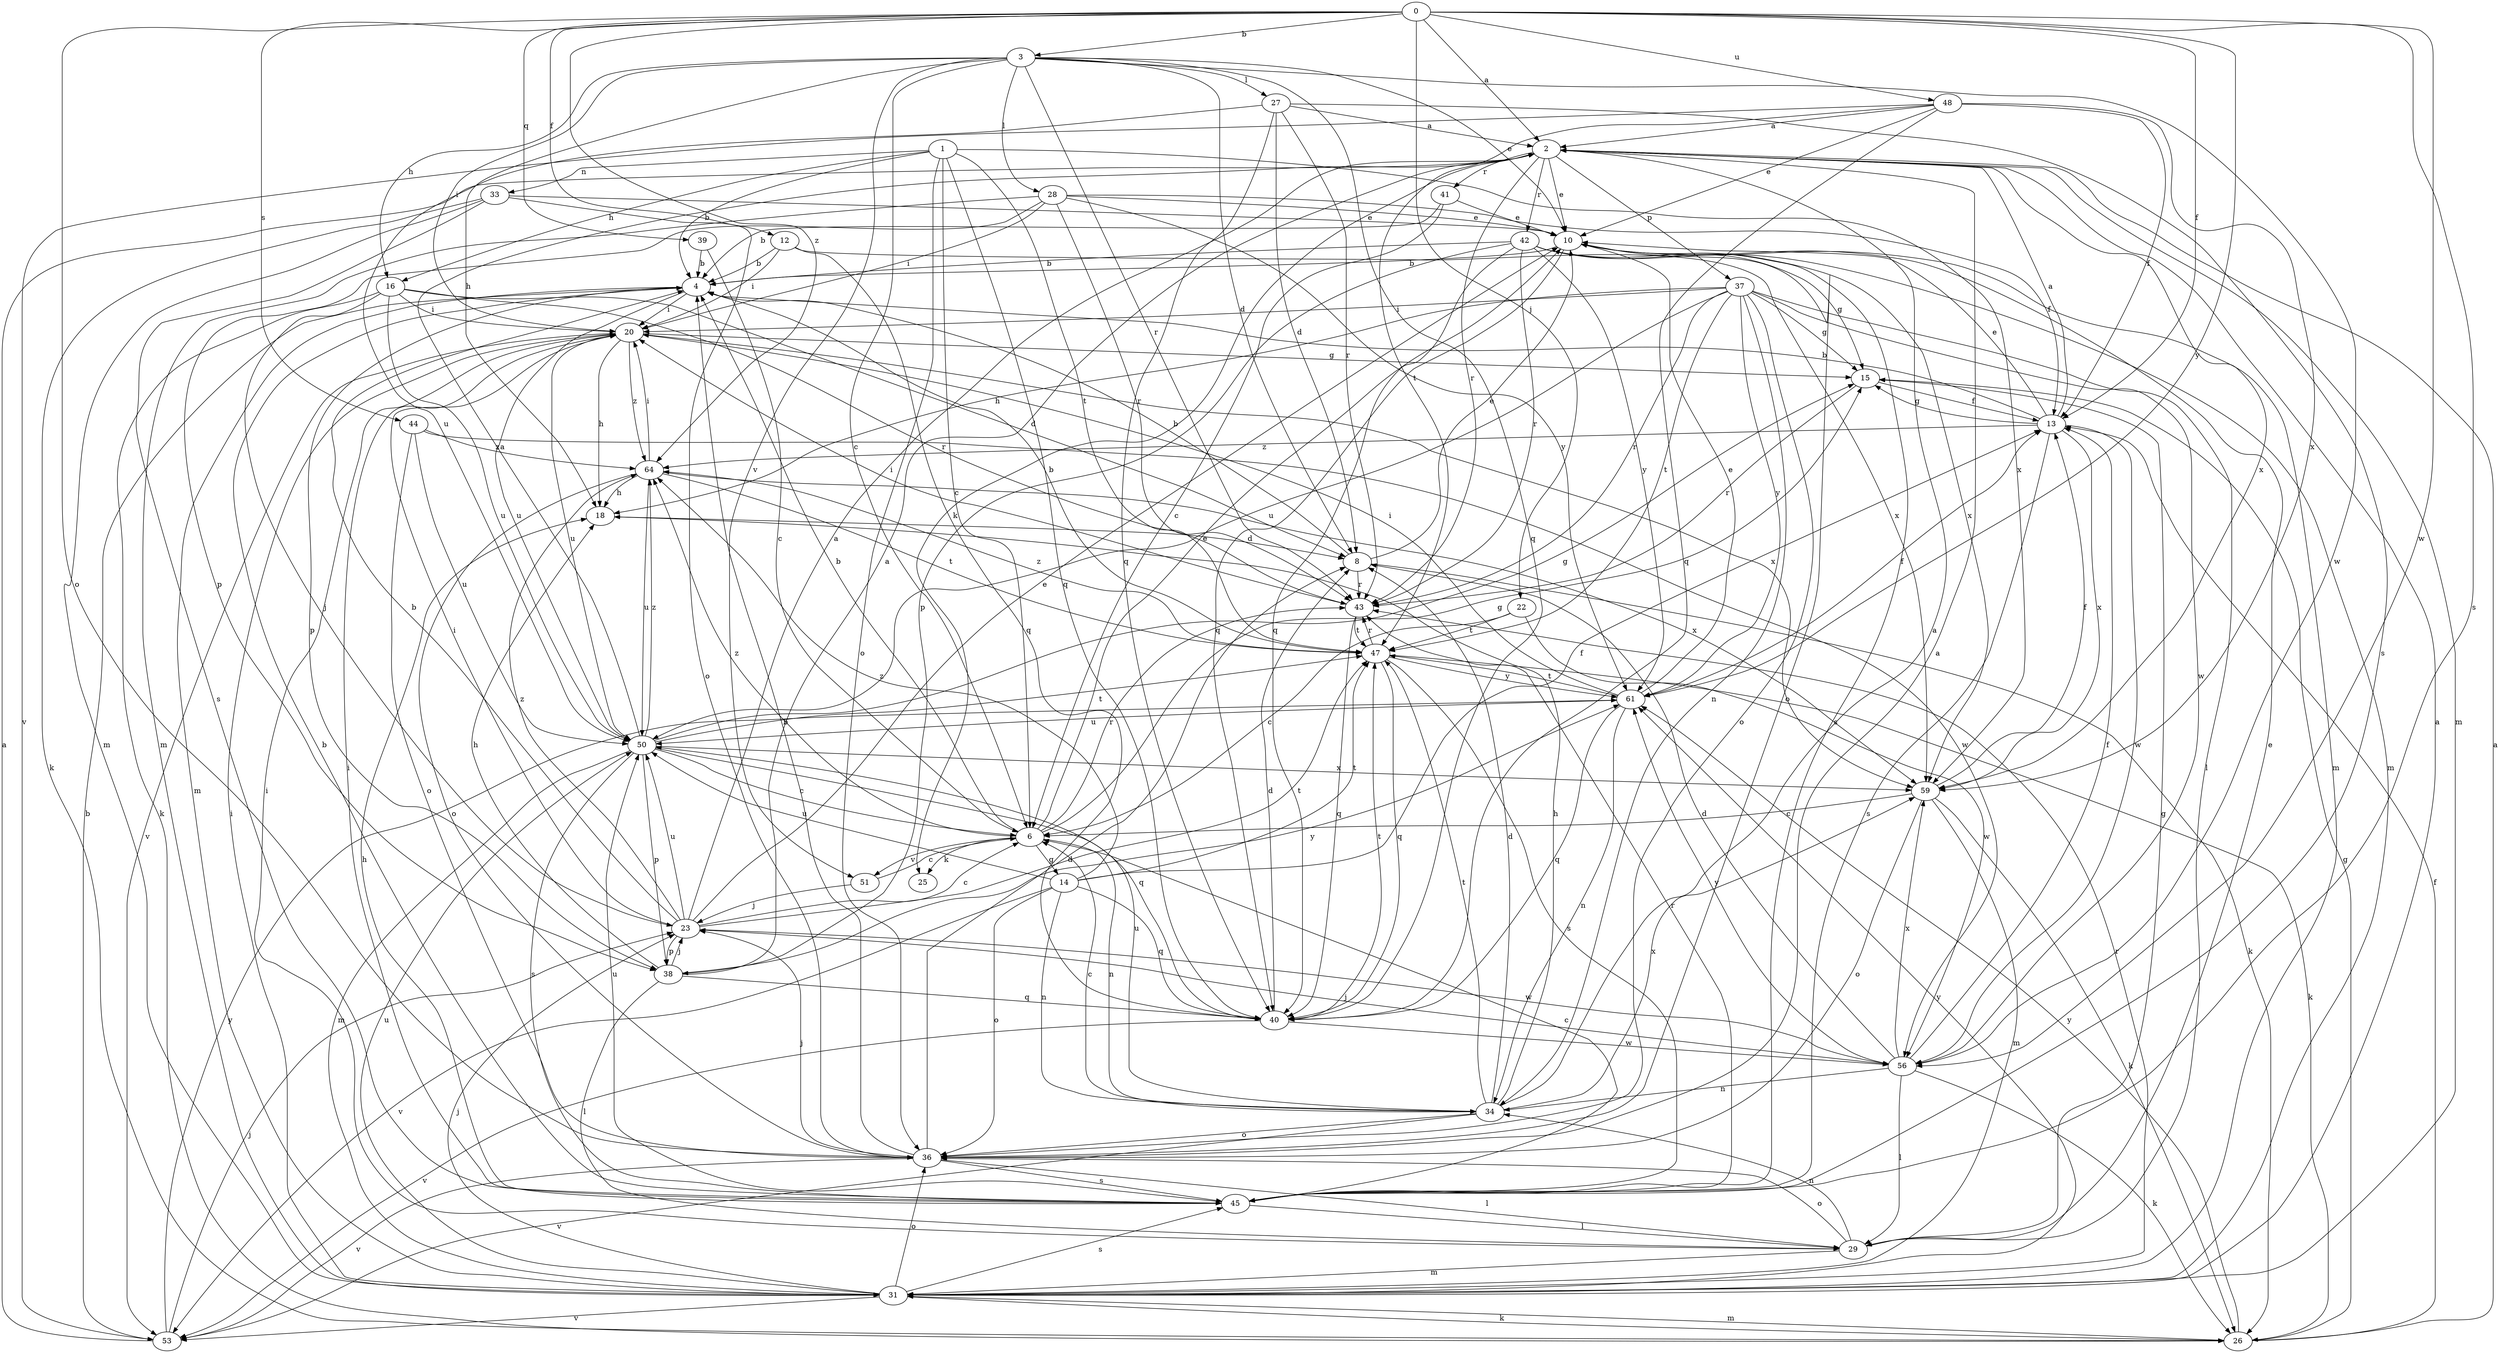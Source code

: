 strict digraph  {
0;
1;
2;
3;
4;
6;
8;
10;
12;
13;
14;
15;
16;
18;
20;
22;
23;
25;
26;
27;
28;
29;
31;
33;
34;
36;
37;
38;
39;
40;
41;
42;
43;
44;
45;
47;
48;
50;
51;
53;
56;
59;
61;
64;
0 -> 2  [label=a];
0 -> 3  [label=b];
0 -> 12  [label=f];
0 -> 13  [label=f];
0 -> 22  [label=j];
0 -> 36  [label=o];
0 -> 39  [label=q];
0 -> 44  [label=s];
0 -> 45  [label=s];
0 -> 48  [label=u];
0 -> 56  [label=w];
0 -> 61  [label=y];
0 -> 64  [label=z];
1 -> 4  [label=b];
1 -> 6  [label=c];
1 -> 16  [label=h];
1 -> 33  [label=n];
1 -> 36  [label=o];
1 -> 40  [label=q];
1 -> 47  [label=t];
1 -> 59  [label=x];
2 -> 10  [label=e];
2 -> 25  [label=k];
2 -> 31  [label=m];
2 -> 37  [label=p];
2 -> 41  [label=r];
2 -> 42  [label=r];
2 -> 43  [label=r];
2 -> 59  [label=x];
3 -> 6  [label=c];
3 -> 8  [label=d];
3 -> 10  [label=e];
3 -> 16  [label=h];
3 -> 18  [label=h];
3 -> 20  [label=i];
3 -> 27  [label=l];
3 -> 28  [label=l];
3 -> 40  [label=q];
3 -> 43  [label=r];
3 -> 51  [label=v];
3 -> 56  [label=w];
4 -> 20  [label=i];
4 -> 31  [label=m];
4 -> 38  [label=p];
4 -> 50  [label=u];
6 -> 4  [label=b];
6 -> 10  [label=e];
6 -> 14  [label=g];
6 -> 15  [label=g];
6 -> 25  [label=k];
6 -> 34  [label=n];
6 -> 43  [label=r];
6 -> 51  [label=v];
6 -> 64  [label=z];
8 -> 4  [label=b];
8 -> 10  [label=e];
8 -> 26  [label=k];
8 -> 43  [label=r];
10 -> 4  [label=b];
10 -> 31  [label=m];
10 -> 36  [label=o];
10 -> 40  [label=q];
10 -> 45  [label=s];
12 -> 4  [label=b];
12 -> 20  [label=i];
12 -> 40  [label=q];
12 -> 59  [label=x];
13 -> 2  [label=a];
13 -> 4  [label=b];
13 -> 10  [label=e];
13 -> 15  [label=g];
13 -> 45  [label=s];
13 -> 56  [label=w];
13 -> 59  [label=x];
13 -> 64  [label=z];
14 -> 13  [label=f];
14 -> 34  [label=n];
14 -> 36  [label=o];
14 -> 40  [label=q];
14 -> 47  [label=t];
14 -> 50  [label=u];
14 -> 53  [label=v];
14 -> 64  [label=z];
15 -> 13  [label=f];
15 -> 43  [label=r];
16 -> 8  [label=d];
16 -> 20  [label=i];
16 -> 23  [label=j];
16 -> 26  [label=k];
16 -> 43  [label=r];
16 -> 50  [label=u];
18 -> 8  [label=d];
20 -> 15  [label=g];
20 -> 18  [label=h];
20 -> 50  [label=u];
20 -> 53  [label=v];
20 -> 59  [label=x];
20 -> 64  [label=z];
22 -> 6  [label=c];
22 -> 47  [label=t];
22 -> 56  [label=w];
23 -> 2  [label=a];
23 -> 4  [label=b];
23 -> 6  [label=c];
23 -> 10  [label=e];
23 -> 20  [label=i];
23 -> 38  [label=p];
23 -> 47  [label=t];
23 -> 50  [label=u];
23 -> 56  [label=w];
23 -> 64  [label=z];
26 -> 2  [label=a];
26 -> 13  [label=f];
26 -> 15  [label=g];
26 -> 31  [label=m];
26 -> 61  [label=y];
27 -> 2  [label=a];
27 -> 8  [label=d];
27 -> 40  [label=q];
27 -> 43  [label=r];
27 -> 45  [label=s];
27 -> 50  [label=u];
28 -> 10  [label=e];
28 -> 13  [label=f];
28 -> 20  [label=i];
28 -> 31  [label=m];
28 -> 38  [label=p];
28 -> 43  [label=r];
28 -> 61  [label=y];
29 -> 10  [label=e];
29 -> 15  [label=g];
29 -> 20  [label=i];
29 -> 31  [label=m];
29 -> 34  [label=n];
29 -> 36  [label=o];
31 -> 2  [label=a];
31 -> 20  [label=i];
31 -> 23  [label=j];
31 -> 26  [label=k];
31 -> 36  [label=o];
31 -> 43  [label=r];
31 -> 45  [label=s];
31 -> 50  [label=u];
31 -> 53  [label=v];
31 -> 61  [label=y];
33 -> 10  [label=e];
33 -> 26  [label=k];
33 -> 31  [label=m];
33 -> 36  [label=o];
33 -> 45  [label=s];
34 -> 2  [label=a];
34 -> 6  [label=c];
34 -> 8  [label=d];
34 -> 18  [label=h];
34 -> 36  [label=o];
34 -> 47  [label=t];
34 -> 50  [label=u];
34 -> 53  [label=v];
34 -> 59  [label=x];
36 -> 2  [label=a];
36 -> 4  [label=b];
36 -> 8  [label=d];
36 -> 23  [label=j];
36 -> 29  [label=l];
36 -> 45  [label=s];
36 -> 53  [label=v];
37 -> 15  [label=g];
37 -> 18  [label=h];
37 -> 20  [label=i];
37 -> 29  [label=l];
37 -> 34  [label=n];
37 -> 36  [label=o];
37 -> 43  [label=r];
37 -> 47  [label=t];
37 -> 50  [label=u];
37 -> 56  [label=w];
37 -> 61  [label=y];
38 -> 2  [label=a];
38 -> 18  [label=h];
38 -> 23  [label=j];
38 -> 29  [label=l];
38 -> 40  [label=q];
38 -> 61  [label=y];
39 -> 4  [label=b];
39 -> 6  [label=c];
40 -> 8  [label=d];
40 -> 47  [label=t];
40 -> 53  [label=v];
40 -> 56  [label=w];
41 -> 4  [label=b];
41 -> 6  [label=c];
41 -> 10  [label=e];
42 -> 4  [label=b];
42 -> 15  [label=g];
42 -> 31  [label=m];
42 -> 38  [label=p];
42 -> 40  [label=q];
42 -> 43  [label=r];
42 -> 59  [label=x];
42 -> 61  [label=y];
43 -> 20  [label=i];
43 -> 40  [label=q];
43 -> 47  [label=t];
44 -> 36  [label=o];
44 -> 50  [label=u];
44 -> 56  [label=w];
44 -> 64  [label=z];
45 -> 4  [label=b];
45 -> 6  [label=c];
45 -> 18  [label=h];
45 -> 20  [label=i];
45 -> 29  [label=l];
45 -> 43  [label=r];
45 -> 50  [label=u];
47 -> 4  [label=b];
47 -> 26  [label=k];
47 -> 40  [label=q];
47 -> 43  [label=r];
47 -> 45  [label=s];
47 -> 61  [label=y];
47 -> 64  [label=z];
48 -> 2  [label=a];
48 -> 10  [label=e];
48 -> 13  [label=f];
48 -> 40  [label=q];
48 -> 47  [label=t];
48 -> 53  [label=v];
48 -> 59  [label=x];
50 -> 2  [label=a];
50 -> 6  [label=c];
50 -> 15  [label=g];
50 -> 31  [label=m];
50 -> 38  [label=p];
50 -> 40  [label=q];
50 -> 45  [label=s];
50 -> 47  [label=t];
50 -> 59  [label=x];
50 -> 64  [label=z];
51 -> 6  [label=c];
51 -> 23  [label=j];
53 -> 2  [label=a];
53 -> 4  [label=b];
53 -> 23  [label=j];
53 -> 61  [label=y];
56 -> 8  [label=d];
56 -> 13  [label=f];
56 -> 23  [label=j];
56 -> 26  [label=k];
56 -> 29  [label=l];
56 -> 34  [label=n];
56 -> 59  [label=x];
56 -> 61  [label=y];
59 -> 6  [label=c];
59 -> 13  [label=f];
59 -> 26  [label=k];
59 -> 31  [label=m];
59 -> 36  [label=o];
61 -> 10  [label=e];
61 -> 13  [label=f];
61 -> 20  [label=i];
61 -> 34  [label=n];
61 -> 40  [label=q];
61 -> 47  [label=t];
61 -> 50  [label=u];
64 -> 18  [label=h];
64 -> 20  [label=i];
64 -> 36  [label=o];
64 -> 47  [label=t];
64 -> 50  [label=u];
64 -> 59  [label=x];
}
